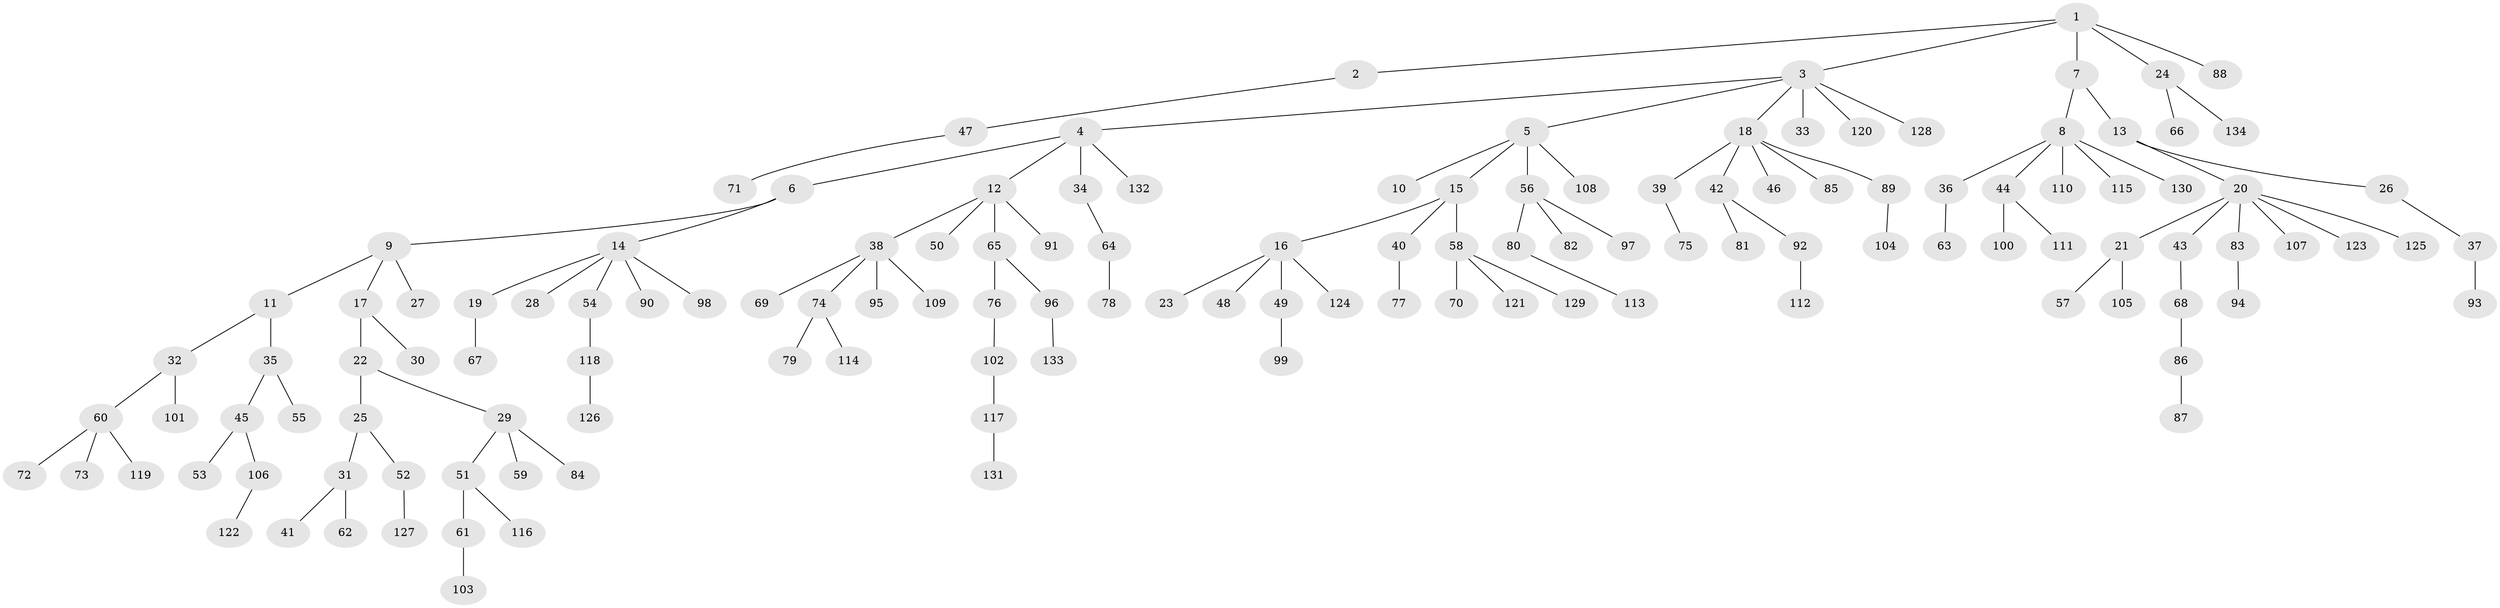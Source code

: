 // coarse degree distribution, {5: 0.0425531914893617, 6: 0.02127659574468085, 4: 0.07446808510638298, 3: 0.09574468085106383, 7: 0.010638297872340425, 8: 0.010638297872340425, 1: 0.5957446808510638, 2: 0.14893617021276595}
// Generated by graph-tools (version 1.1) at 2025/52/02/27/25 19:52:12]
// undirected, 134 vertices, 133 edges
graph export_dot {
graph [start="1"]
  node [color=gray90,style=filled];
  1;
  2;
  3;
  4;
  5;
  6;
  7;
  8;
  9;
  10;
  11;
  12;
  13;
  14;
  15;
  16;
  17;
  18;
  19;
  20;
  21;
  22;
  23;
  24;
  25;
  26;
  27;
  28;
  29;
  30;
  31;
  32;
  33;
  34;
  35;
  36;
  37;
  38;
  39;
  40;
  41;
  42;
  43;
  44;
  45;
  46;
  47;
  48;
  49;
  50;
  51;
  52;
  53;
  54;
  55;
  56;
  57;
  58;
  59;
  60;
  61;
  62;
  63;
  64;
  65;
  66;
  67;
  68;
  69;
  70;
  71;
  72;
  73;
  74;
  75;
  76;
  77;
  78;
  79;
  80;
  81;
  82;
  83;
  84;
  85;
  86;
  87;
  88;
  89;
  90;
  91;
  92;
  93;
  94;
  95;
  96;
  97;
  98;
  99;
  100;
  101;
  102;
  103;
  104;
  105;
  106;
  107;
  108;
  109;
  110;
  111;
  112;
  113;
  114;
  115;
  116;
  117;
  118;
  119;
  120;
  121;
  122;
  123;
  124;
  125;
  126;
  127;
  128;
  129;
  130;
  131;
  132;
  133;
  134;
  1 -- 2;
  1 -- 3;
  1 -- 7;
  1 -- 24;
  1 -- 88;
  2 -- 47;
  3 -- 4;
  3 -- 5;
  3 -- 18;
  3 -- 33;
  3 -- 120;
  3 -- 128;
  4 -- 6;
  4 -- 12;
  4 -- 34;
  4 -- 132;
  5 -- 10;
  5 -- 15;
  5 -- 56;
  5 -- 108;
  6 -- 9;
  6 -- 14;
  7 -- 8;
  7 -- 13;
  8 -- 36;
  8 -- 44;
  8 -- 110;
  8 -- 115;
  8 -- 130;
  9 -- 11;
  9 -- 17;
  9 -- 27;
  11 -- 32;
  11 -- 35;
  12 -- 38;
  12 -- 50;
  12 -- 65;
  12 -- 91;
  13 -- 20;
  13 -- 26;
  14 -- 19;
  14 -- 28;
  14 -- 54;
  14 -- 90;
  14 -- 98;
  15 -- 16;
  15 -- 40;
  15 -- 58;
  16 -- 23;
  16 -- 48;
  16 -- 49;
  16 -- 124;
  17 -- 22;
  17 -- 30;
  18 -- 39;
  18 -- 42;
  18 -- 46;
  18 -- 85;
  18 -- 89;
  19 -- 67;
  20 -- 21;
  20 -- 43;
  20 -- 83;
  20 -- 107;
  20 -- 123;
  20 -- 125;
  21 -- 57;
  21 -- 105;
  22 -- 25;
  22 -- 29;
  24 -- 66;
  24 -- 134;
  25 -- 31;
  25 -- 52;
  26 -- 37;
  29 -- 51;
  29 -- 59;
  29 -- 84;
  31 -- 41;
  31 -- 62;
  32 -- 60;
  32 -- 101;
  34 -- 64;
  35 -- 45;
  35 -- 55;
  36 -- 63;
  37 -- 93;
  38 -- 69;
  38 -- 74;
  38 -- 95;
  38 -- 109;
  39 -- 75;
  40 -- 77;
  42 -- 81;
  42 -- 92;
  43 -- 68;
  44 -- 100;
  44 -- 111;
  45 -- 53;
  45 -- 106;
  47 -- 71;
  49 -- 99;
  51 -- 61;
  51 -- 116;
  52 -- 127;
  54 -- 118;
  56 -- 80;
  56 -- 82;
  56 -- 97;
  58 -- 70;
  58 -- 121;
  58 -- 129;
  60 -- 72;
  60 -- 73;
  60 -- 119;
  61 -- 103;
  64 -- 78;
  65 -- 76;
  65 -- 96;
  68 -- 86;
  74 -- 79;
  74 -- 114;
  76 -- 102;
  80 -- 113;
  83 -- 94;
  86 -- 87;
  89 -- 104;
  92 -- 112;
  96 -- 133;
  102 -- 117;
  106 -- 122;
  117 -- 131;
  118 -- 126;
}
